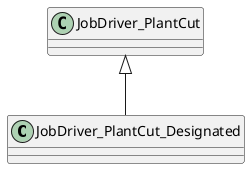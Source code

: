 @startuml
class JobDriver_PlantCut_Designated {
}
JobDriver_PlantCut <|-- JobDriver_PlantCut_Designated
@enduml
